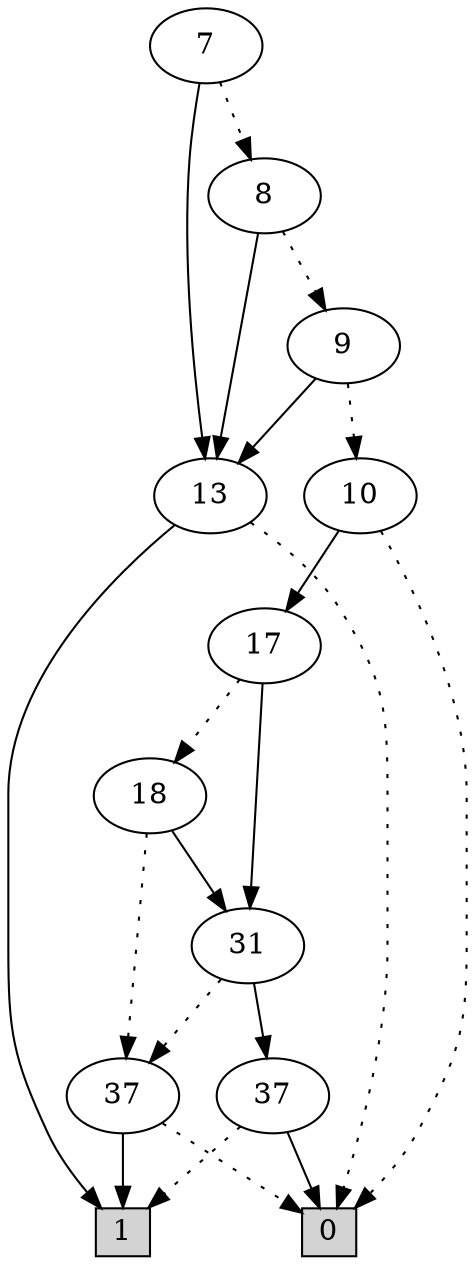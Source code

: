 digraph G {
0 [shape=box, label="0", style=filled, shape=box, height=0.3, width=0.3];
1 [shape=box, label="1", style=filled, shape=box, height=0.3, width=0.3];
9718 [label="7"];
9718 -> 9717 [style=dotted];
9718 -> 28 [style=filled];
9717 [label="8"];
9717 -> 9716 [style=dotted];
9717 -> 28 [style=filled];
9716 [label="9"];
9716 -> 9715 [style=dotted];
9716 -> 28 [style=filled];
9715 [label="10"];
9715 -> 0 [style=dotted];
9715 -> 9714 [style=filled];
9714 [label="17"];
9714 -> 9713 [style=dotted];
9714 -> 9712 [style=filled];
9713 [label="18"];
9713 -> 76 [style=dotted];
9713 -> 9712 [style=filled];
76 [label="37"];
76 -> 0 [style=dotted];
76 -> 1 [style=filled];
9712 [label="31"];
9712 -> 76 [style=dotted];
9712 -> 77 [style=filled];
77 [label="37"];
77 -> 1 [style=dotted];
77 -> 0 [style=filled];
28 [label="13"];
28 -> 0 [style=dotted];
28 -> 1 [style=filled];
}

